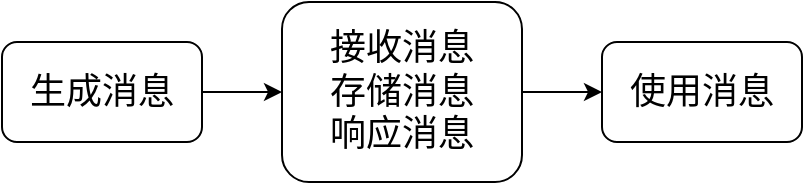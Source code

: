 <mxfile version="12.5.3" type="device"><diagram id="Z6QtFHOKLSkJsb3FVUwb" name="第 1 页"><mxGraphModel dx="1106" dy="820" grid="1" gridSize="10" guides="1" tooltips="1" connect="1" arrows="1" fold="1" page="1" pageScale="1" pageWidth="827" pageHeight="1169" math="0" shadow="0"><root><mxCell id="0"/><mxCell id="1" parent="0"/><mxCell id="bCxlufRSMr5G61nLsLRR-4" style="edgeStyle=orthogonalEdgeStyle;rounded=0;orthogonalLoop=1;jettySize=auto;html=1;entryX=0;entryY=0.5;entryDx=0;entryDy=0;" edge="1" parent="1" source="bCxlufRSMr5G61nLsLRR-1" target="bCxlufRSMr5G61nLsLRR-2"><mxGeometry relative="1" as="geometry"/></mxCell><mxCell id="bCxlufRSMr5G61nLsLRR-1" value="&lt;font style=&quot;font-size: 18px&quot;&gt;生成消息&lt;/font&gt;" style="rounded=1;whiteSpace=wrap;html=1;" vertex="1" parent="1"><mxGeometry x="140" y="250" width="100" height="50" as="geometry"/></mxCell><mxCell id="bCxlufRSMr5G61nLsLRR-5" style="edgeStyle=orthogonalEdgeStyle;rounded=0;orthogonalLoop=1;jettySize=auto;html=1;entryX=0;entryY=0.5;entryDx=0;entryDy=0;" edge="1" parent="1" source="bCxlufRSMr5G61nLsLRR-2" target="bCxlufRSMr5G61nLsLRR-3"><mxGeometry relative="1" as="geometry"/></mxCell><mxCell id="bCxlufRSMr5G61nLsLRR-2" value="&lt;font style=&quot;font-size: 18px&quot;&gt;接收消息&lt;br&gt;存储消息&lt;br&gt;响应消息&lt;/font&gt;" style="rounded=1;whiteSpace=wrap;html=1;" vertex="1" parent="1"><mxGeometry x="280" y="230" width="120" height="90" as="geometry"/></mxCell><mxCell id="bCxlufRSMr5G61nLsLRR-3" value="&lt;font style=&quot;font-size: 18px&quot;&gt;使用消息&lt;/font&gt;" style="rounded=1;whiteSpace=wrap;html=1;" vertex="1" parent="1"><mxGeometry x="440" y="250" width="100" height="50" as="geometry"/></mxCell></root></mxGraphModel></diagram></mxfile>